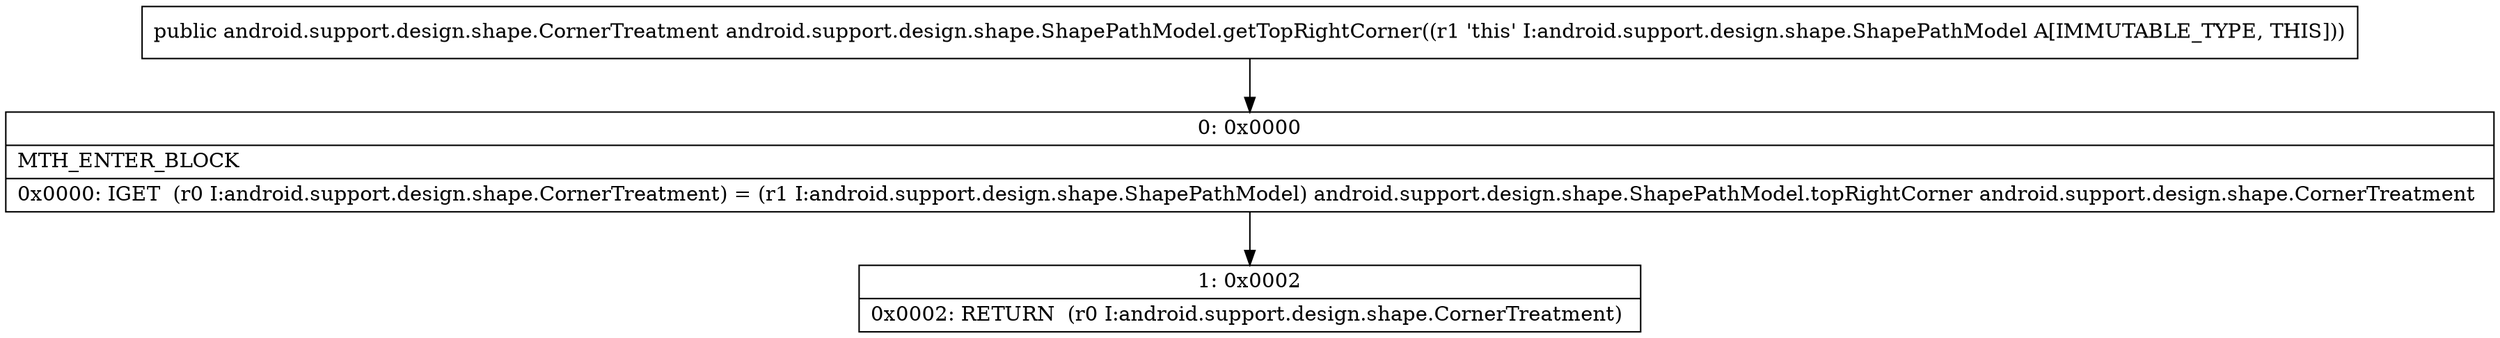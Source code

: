 digraph "CFG forandroid.support.design.shape.ShapePathModel.getTopRightCorner()Landroid\/support\/design\/shape\/CornerTreatment;" {
Node_0 [shape=record,label="{0\:\ 0x0000|MTH_ENTER_BLOCK\l|0x0000: IGET  (r0 I:android.support.design.shape.CornerTreatment) = (r1 I:android.support.design.shape.ShapePathModel) android.support.design.shape.ShapePathModel.topRightCorner android.support.design.shape.CornerTreatment \l}"];
Node_1 [shape=record,label="{1\:\ 0x0002|0x0002: RETURN  (r0 I:android.support.design.shape.CornerTreatment) \l}"];
MethodNode[shape=record,label="{public android.support.design.shape.CornerTreatment android.support.design.shape.ShapePathModel.getTopRightCorner((r1 'this' I:android.support.design.shape.ShapePathModel A[IMMUTABLE_TYPE, THIS])) }"];
MethodNode -> Node_0;
Node_0 -> Node_1;
}

